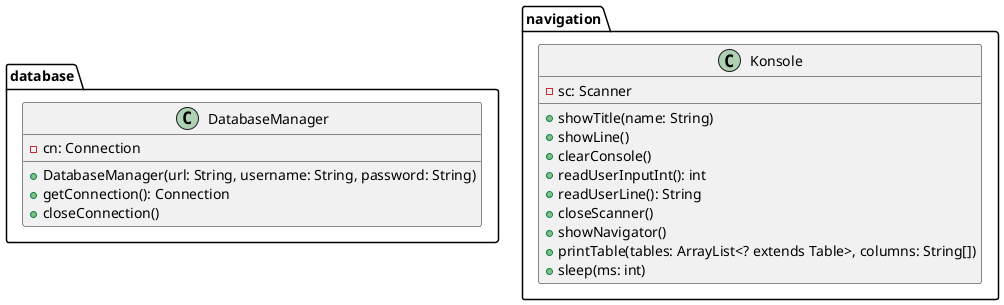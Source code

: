 @startuml Stock Management System Class Diagram


package "database" {
  class DatabaseManager {
    -cn: Connection
    +DatabaseManager(url: String, username: String, password: String)
    +getConnection(): Connection
    +closeConnection()
  }
}

package "navigation" {
  class Konsole {
    -sc: Scanner
    +showTitle(name: String)
    +showLine()
    +clearConsole()
    +readUserInputInt(): int
    +readUserLine(): String
    +closeScanner()
    +showNavigator()
    +printTable(tables: ArrayList<? extends Table>, columns: String[])
    +sleep(ms: int)
  }
}



@enduml